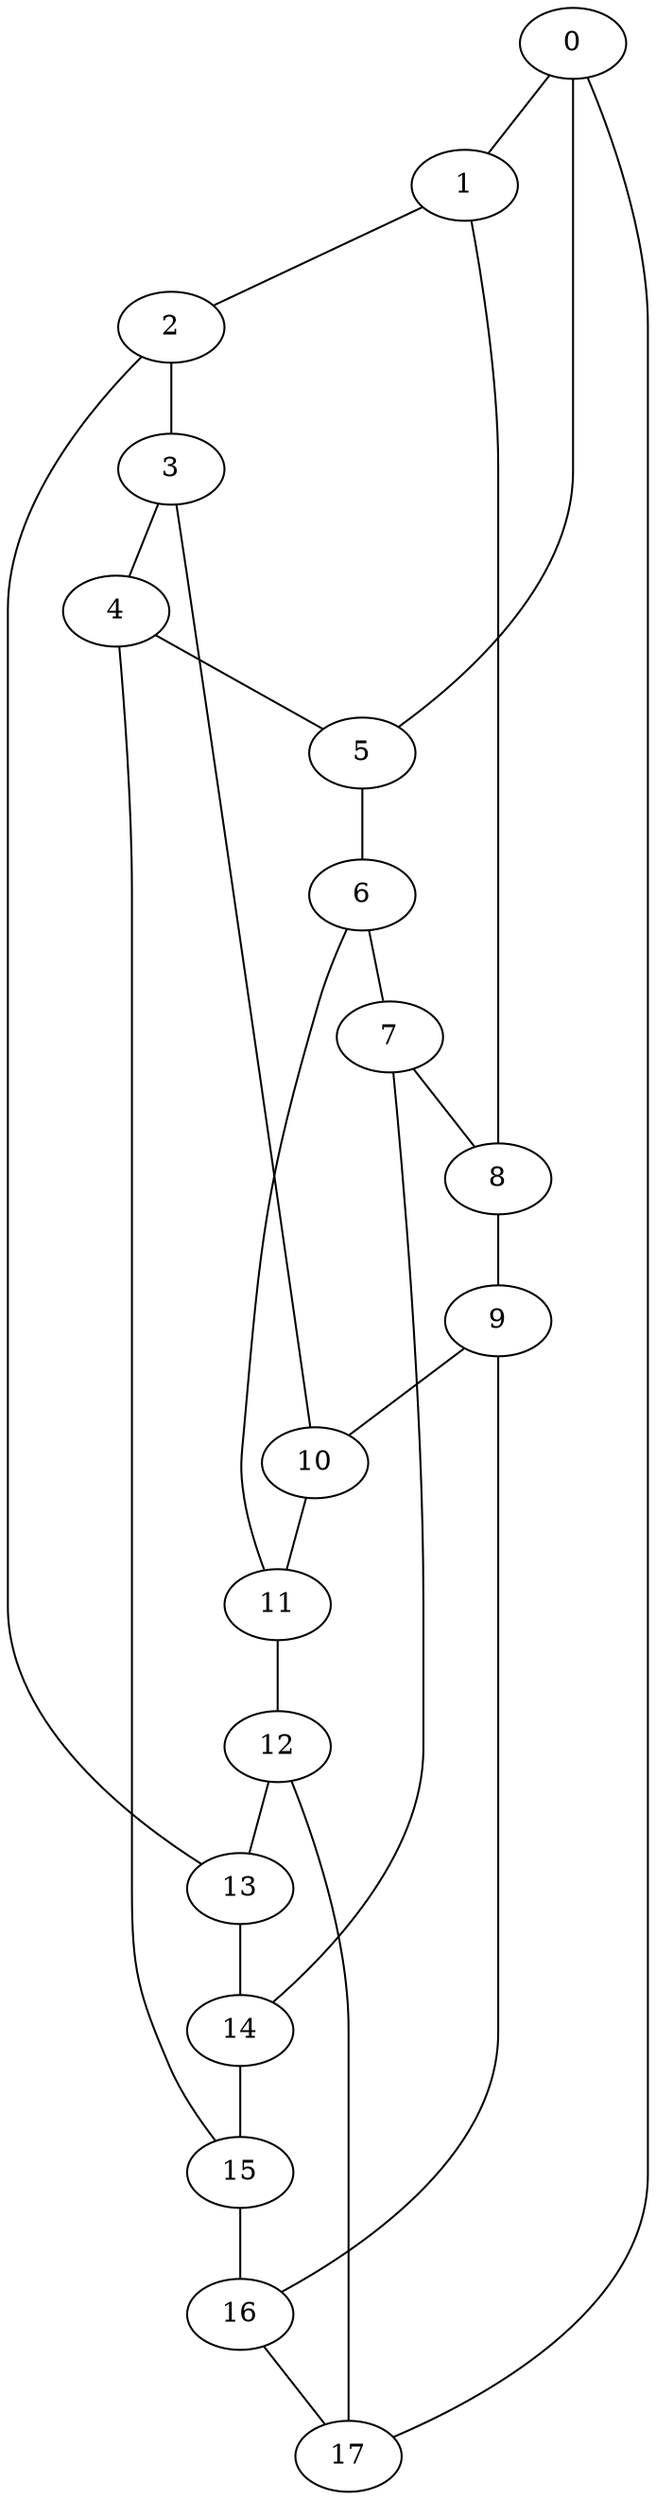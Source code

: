 graph  {
	graph [name="Pappus Graph"];
	0 -- 1;
	0 -- 5;
	0 -- 17;
	1 -- 2;
	1 -- 8;
	2 -- 3;
	2 -- 13;
	3 -- 4;
	3 -- 10;
	4 -- 5;
	4 -- 15;
	5 -- 6;
	6 -- 7;
	6 -- 11;
	7 -- 8;
	7 -- 14;
	8 -- 9;
	9 -- 10;
	9 -- 16;
	10 -- 11;
	11 -- 12;
	12 -- 13;
	12 -- 17;
	13 -- 14;
	14 -- 15;
	15 -- 16;
	16 -- 17;
}
